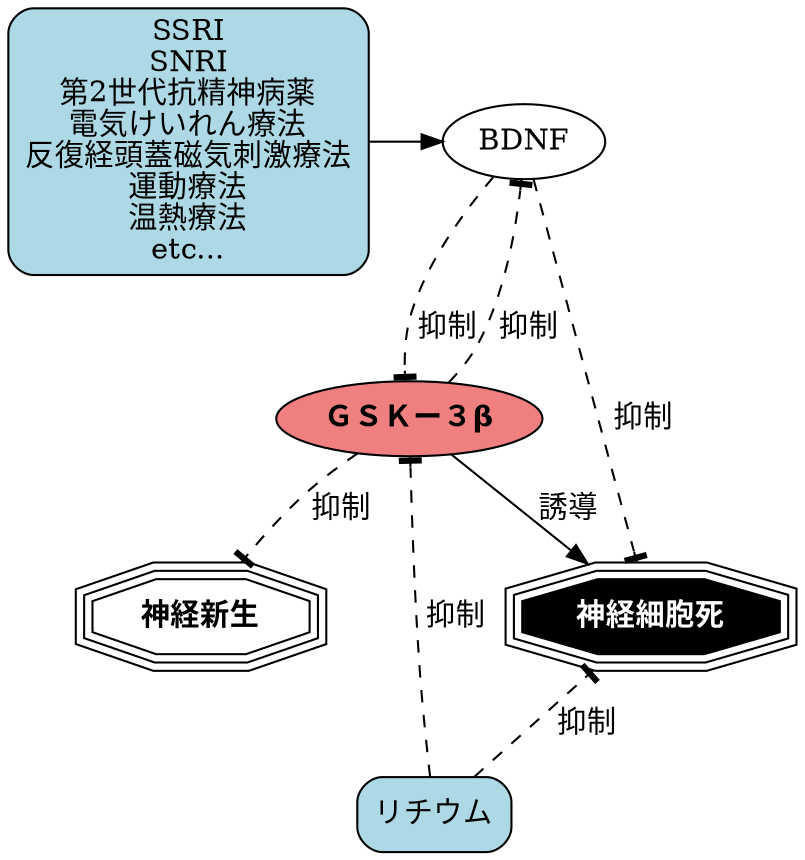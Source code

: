 digraph GSK {
	SSRI[label="SSRI\nSNRI\n第2世代抗精神病薬\n電気けいれん療法\n反復経頭蓋磁気刺激療法\n運動療法\n温熱療法\netc...", shape=box,fillcolor=lightblue, style="filled, rounded"];
	BDNF;
	{rank=min; SSRI;BDNF;}
	SSRI -> BDNF;

	GSK3B[label="ＧＳＫー３β", fillcolor="lightcoral", style="filled", fontcolor=black, fontname="Helvetica-Bold"];
	BDNF -> GSK3B[label=" 抑制", arrowhead=tee, style="dashed"];
	GSK3B -> BDNF[label=" 抑制", arrowhead=tee, style="dashed"];

	Neurogenesis[label="神経新生", shape=tripleoctagon, fontname="Helvetica-Bold"];
	{rank=same;Neurogenesis;Apoptosis;}
	GSK3B -> Neurogenesis[label=" 抑制", arrowhead=tee, style="dashed"];

	Li [label="リチウム", shape=box,fillcolor=lightblue, style="filled, rounded"];
	{rank=max; Li;}
	Li -> GSK3B[label=" 抑制", arrowhead=tee, style="dashed"];

	Apoptosis[label = "神経細胞死", shape=tripleoctagon, fillcolor=black, style="filled" fontcolor=white, fontname="Helvetica-Bold"];
	GSK3B -> Apoptosis[label="誘導"];
	BDNF -> Apoptosis[label=" 抑制", arrowhead=tee, style="dashed"];
	Li -> Apoptosis[label=" 抑制", arrowhead=tee, style="dashed"];
}
